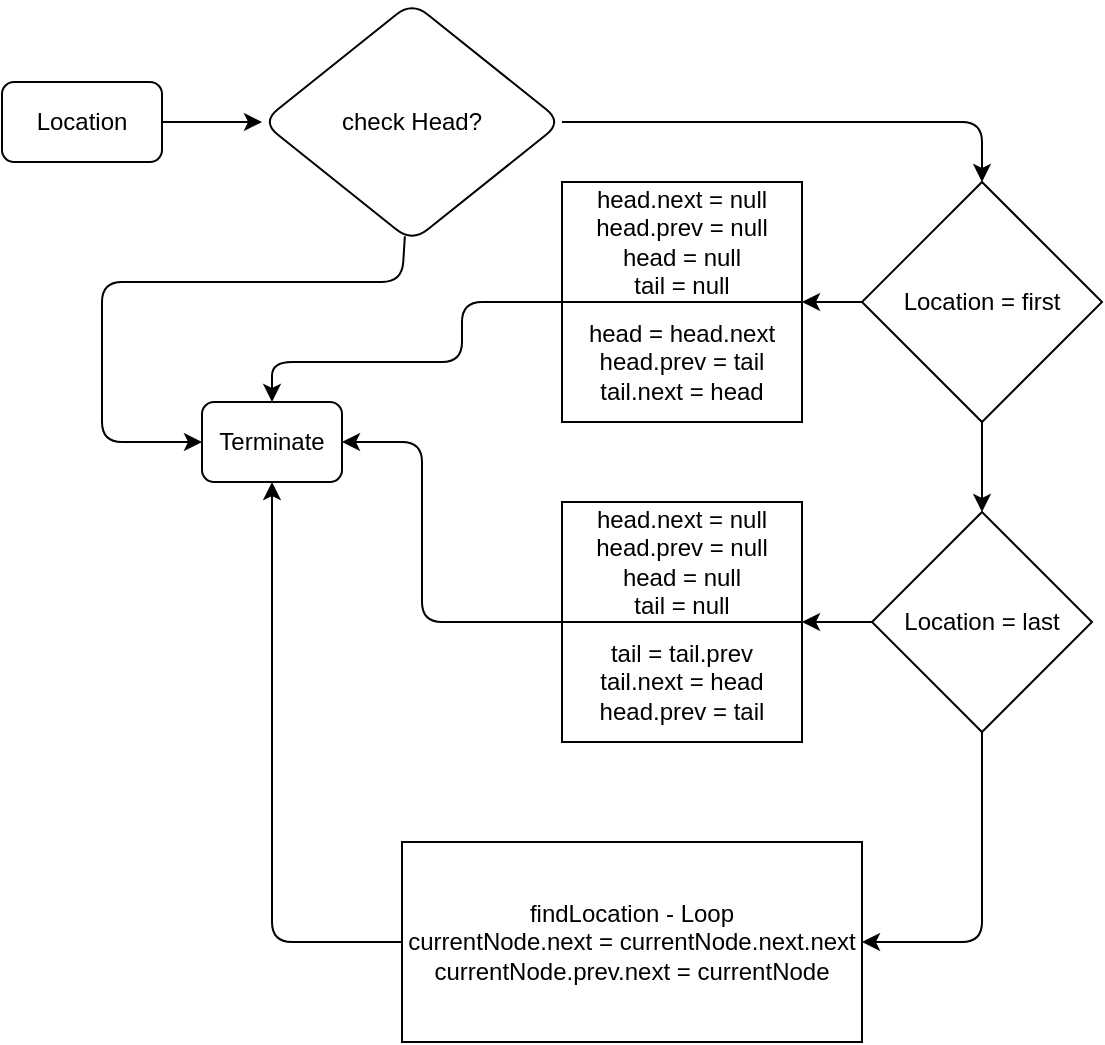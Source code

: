 <mxfile>
    <diagram id="prSySXs11mSg73doDlJv" name="Page-1">
        <mxGraphModel dx="1068" dy="679" grid="1" gridSize="10" guides="1" tooltips="1" connect="1" arrows="1" fold="1" page="1" pageScale="1" pageWidth="850" pageHeight="1100" math="0" shadow="0">
            <root>
                <mxCell id="0"/>
                <mxCell id="1" parent="0"/>
                <mxCell id="4" value="" style="edgeStyle=none;html=1;" edge="1" parent="1" source="2" target="3">
                    <mxGeometry relative="1" as="geometry"/>
                </mxCell>
                <mxCell id="2" value="Location" style="rounded=1;whiteSpace=wrap;html=1;" vertex="1" parent="1">
                    <mxGeometry x="70" y="280" width="80" height="40" as="geometry"/>
                </mxCell>
                <mxCell id="6" value="" style="edgeStyle=none;html=1;entryX=0;entryY=0.5;entryDx=0;entryDy=0;" edge="1" parent="1" source="3" target="5">
                    <mxGeometry relative="1" as="geometry">
                        <Array as="points">
                            <mxPoint x="270" y="380"/>
                            <mxPoint x="120" y="380"/>
                            <mxPoint x="120" y="460"/>
                        </Array>
                    </mxGeometry>
                </mxCell>
                <mxCell id="3" value="check Head?" style="rhombus;whiteSpace=wrap;html=1;rounded=1;" vertex="1" parent="1">
                    <mxGeometry x="200" y="240" width="150" height="120" as="geometry"/>
                </mxCell>
                <mxCell id="5" value="Terminate" style="rounded=1;whiteSpace=wrap;html=1;" vertex="1" parent="1">
                    <mxGeometry x="170" y="440" width="70" height="40" as="geometry"/>
                </mxCell>
                <mxCell id="17" value="" style="edgeStyle=none;html=1;" edge="1" parent="1" source="7" target="14">
                    <mxGeometry relative="1" as="geometry"/>
                </mxCell>
                <mxCell id="7" value="Location = first" style="rhombus;whiteSpace=wrap;html=1;" vertex="1" parent="1">
                    <mxGeometry x="500" y="330" width="120" height="120" as="geometry"/>
                </mxCell>
                <mxCell id="8" value="" style="endArrow=classic;html=1;exitX=1;exitY=0.5;exitDx=0;exitDy=0;entryX=0.5;entryY=0;entryDx=0;entryDy=0;" edge="1" parent="1" source="3" target="7">
                    <mxGeometry width="50" height="50" relative="1" as="geometry">
                        <mxPoint x="400" y="340" as="sourcePoint"/>
                        <mxPoint x="560" y="290" as="targetPoint"/>
                        <Array as="points">
                            <mxPoint x="560" y="300"/>
                        </Array>
                    </mxGeometry>
                </mxCell>
                <mxCell id="9" value="head.next = null&lt;br&gt;head.prev = null&lt;br&gt;head = null&lt;br&gt;tail = null" style="rounded=0;whiteSpace=wrap;html=1;" vertex="1" parent="1">
                    <mxGeometry x="350" y="330" width="120" height="60" as="geometry"/>
                </mxCell>
                <mxCell id="10" value="head = head.next&lt;br&gt;head.prev = tail&lt;br&gt;tail.next = head" style="rounded=0;whiteSpace=wrap;html=1;" vertex="1" parent="1">
                    <mxGeometry x="350" y="390" width="120" height="60" as="geometry"/>
                </mxCell>
                <mxCell id="12" value="" style="endArrow=classic;html=1;entryX=1;entryY=1;entryDx=0;entryDy=0;exitX=0;exitY=0.5;exitDx=0;exitDy=0;" edge="1" parent="1" source="7" target="9">
                    <mxGeometry width="50" height="50" relative="1" as="geometry">
                        <mxPoint x="400" y="340" as="sourcePoint"/>
                        <mxPoint x="450" y="290" as="targetPoint"/>
                    </mxGeometry>
                </mxCell>
                <mxCell id="13" value="" style="endArrow=classic;html=1;entryX=0.5;entryY=0;entryDx=0;entryDy=0;exitX=0;exitY=1;exitDx=0;exitDy=0;" edge="1" parent="1" source="9" target="5">
                    <mxGeometry width="50" height="50" relative="1" as="geometry">
                        <mxPoint x="400" y="300" as="sourcePoint"/>
                        <mxPoint x="450" y="250" as="targetPoint"/>
                        <Array as="points">
                            <mxPoint x="300" y="390"/>
                            <mxPoint x="300" y="420"/>
                            <mxPoint x="205" y="420"/>
                        </Array>
                    </mxGeometry>
                </mxCell>
                <mxCell id="18" value="" style="edgeStyle=none;html=1;entryX=1;entryY=0;entryDx=0;entryDy=0;" edge="1" parent="1" source="14" target="16">
                    <mxGeometry relative="1" as="geometry"/>
                </mxCell>
                <mxCell id="14" value="Location = last" style="rhombus;whiteSpace=wrap;html=1;" vertex="1" parent="1">
                    <mxGeometry x="505" y="495" width="110" height="110" as="geometry"/>
                </mxCell>
                <mxCell id="15" value="head.next = null&lt;br&gt;head.prev = null&lt;br&gt;head = null&lt;br&gt;tail = null" style="rounded=0;whiteSpace=wrap;html=1;" vertex="1" parent="1">
                    <mxGeometry x="350" y="490" width="120" height="60" as="geometry"/>
                </mxCell>
                <mxCell id="16" value="tail = tail.prev&lt;br&gt;tail.next = head&lt;br&gt;head.prev = tail" style="rounded=0;whiteSpace=wrap;html=1;" vertex="1" parent="1">
                    <mxGeometry x="350" y="550" width="120" height="60" as="geometry"/>
                </mxCell>
                <mxCell id="19" value="" style="endArrow=classic;html=1;entryX=1;entryY=0.5;entryDx=0;entryDy=0;exitX=0;exitY=0;exitDx=0;exitDy=0;" edge="1" parent="1" source="16" target="5">
                    <mxGeometry width="50" height="50" relative="1" as="geometry">
                        <mxPoint x="330" y="580" as="sourcePoint"/>
                        <mxPoint x="380" y="530" as="targetPoint"/>
                        <Array as="points">
                            <mxPoint x="280" y="550"/>
                            <mxPoint x="280" y="460"/>
                        </Array>
                    </mxGeometry>
                </mxCell>
                <mxCell id="20" value="findLocation - Loop&lt;br&gt;currentNode.next = currentNode.next.next&lt;br&gt;currentNode.prev.next = currentNode" style="rounded=0;whiteSpace=wrap;html=1;" vertex="1" parent="1">
                    <mxGeometry x="270" y="660" width="230" height="100" as="geometry"/>
                </mxCell>
                <mxCell id="21" value="" style="endArrow=classic;html=1;entryX=1;entryY=0.5;entryDx=0;entryDy=0;exitX=0.5;exitY=1;exitDx=0;exitDy=0;" edge="1" parent="1" source="14" target="20">
                    <mxGeometry width="50" height="50" relative="1" as="geometry">
                        <mxPoint x="330" y="580" as="sourcePoint"/>
                        <mxPoint x="380" y="530" as="targetPoint"/>
                        <Array as="points">
                            <mxPoint x="560" y="710"/>
                        </Array>
                    </mxGeometry>
                </mxCell>
                <mxCell id="22" value="" style="endArrow=classic;html=1;entryX=0.5;entryY=1;entryDx=0;entryDy=0;exitX=0;exitY=0.5;exitDx=0;exitDy=0;" edge="1" parent="1" source="20" target="5">
                    <mxGeometry width="50" height="50" relative="1" as="geometry">
                        <mxPoint x="330" y="580" as="sourcePoint"/>
                        <mxPoint x="380" y="530" as="targetPoint"/>
                        <Array as="points">
                            <mxPoint x="205" y="710"/>
                            <mxPoint x="205" y="610"/>
                        </Array>
                    </mxGeometry>
                </mxCell>
            </root>
        </mxGraphModel>
    </diagram>
</mxfile>